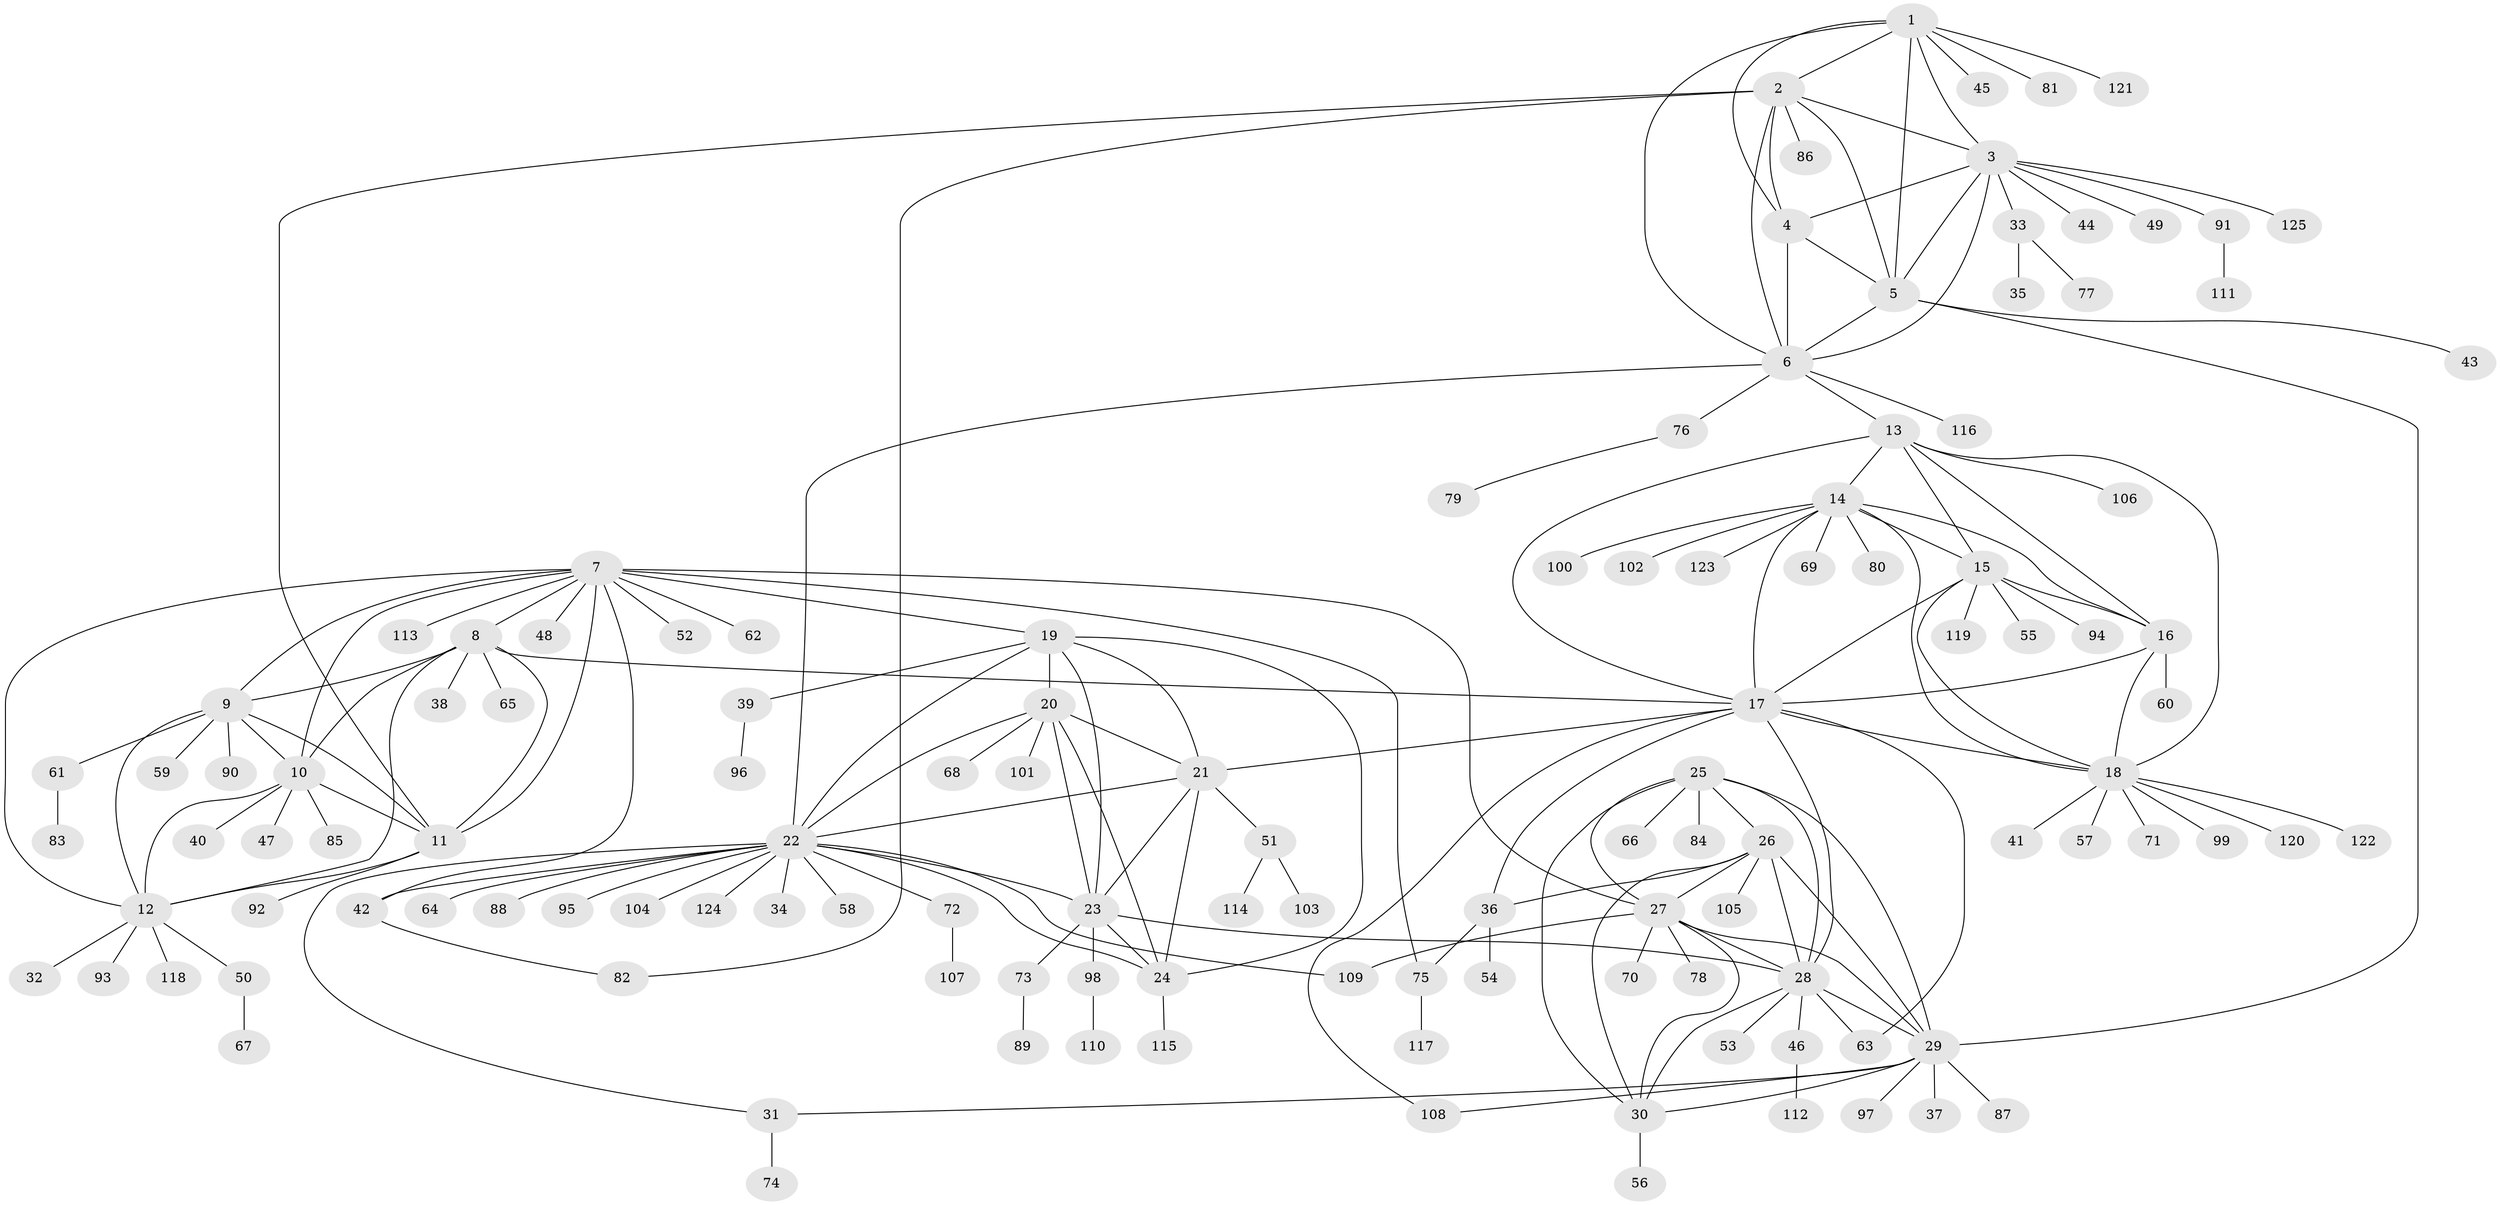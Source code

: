 // Generated by graph-tools (version 1.1) at 2025/11/02/27/25 16:11:30]
// undirected, 125 vertices, 188 edges
graph export_dot {
graph [start="1"]
  node [color=gray90,style=filled];
  1;
  2;
  3;
  4;
  5;
  6;
  7;
  8;
  9;
  10;
  11;
  12;
  13;
  14;
  15;
  16;
  17;
  18;
  19;
  20;
  21;
  22;
  23;
  24;
  25;
  26;
  27;
  28;
  29;
  30;
  31;
  32;
  33;
  34;
  35;
  36;
  37;
  38;
  39;
  40;
  41;
  42;
  43;
  44;
  45;
  46;
  47;
  48;
  49;
  50;
  51;
  52;
  53;
  54;
  55;
  56;
  57;
  58;
  59;
  60;
  61;
  62;
  63;
  64;
  65;
  66;
  67;
  68;
  69;
  70;
  71;
  72;
  73;
  74;
  75;
  76;
  77;
  78;
  79;
  80;
  81;
  82;
  83;
  84;
  85;
  86;
  87;
  88;
  89;
  90;
  91;
  92;
  93;
  94;
  95;
  96;
  97;
  98;
  99;
  100;
  101;
  102;
  103;
  104;
  105;
  106;
  107;
  108;
  109;
  110;
  111;
  112;
  113;
  114;
  115;
  116;
  117;
  118;
  119;
  120;
  121;
  122;
  123;
  124;
  125;
  1 -- 2;
  1 -- 3;
  1 -- 4;
  1 -- 5;
  1 -- 6;
  1 -- 45;
  1 -- 81;
  1 -- 121;
  2 -- 3;
  2 -- 4;
  2 -- 5;
  2 -- 6;
  2 -- 11;
  2 -- 82;
  2 -- 86;
  3 -- 4;
  3 -- 5;
  3 -- 6;
  3 -- 33;
  3 -- 44;
  3 -- 49;
  3 -- 91;
  3 -- 125;
  4 -- 5;
  4 -- 6;
  5 -- 6;
  5 -- 29;
  5 -- 43;
  6 -- 13;
  6 -- 22;
  6 -- 76;
  6 -- 116;
  7 -- 8;
  7 -- 9;
  7 -- 10;
  7 -- 11;
  7 -- 12;
  7 -- 19;
  7 -- 27;
  7 -- 42;
  7 -- 48;
  7 -- 52;
  7 -- 62;
  7 -- 75;
  7 -- 113;
  8 -- 9;
  8 -- 10;
  8 -- 11;
  8 -- 12;
  8 -- 17;
  8 -- 38;
  8 -- 65;
  9 -- 10;
  9 -- 11;
  9 -- 12;
  9 -- 59;
  9 -- 61;
  9 -- 90;
  10 -- 11;
  10 -- 12;
  10 -- 40;
  10 -- 47;
  10 -- 85;
  11 -- 12;
  11 -- 92;
  12 -- 32;
  12 -- 50;
  12 -- 93;
  12 -- 118;
  13 -- 14;
  13 -- 15;
  13 -- 16;
  13 -- 17;
  13 -- 18;
  13 -- 106;
  14 -- 15;
  14 -- 16;
  14 -- 17;
  14 -- 18;
  14 -- 69;
  14 -- 80;
  14 -- 100;
  14 -- 102;
  14 -- 123;
  15 -- 16;
  15 -- 17;
  15 -- 18;
  15 -- 55;
  15 -- 94;
  15 -- 119;
  16 -- 17;
  16 -- 18;
  16 -- 60;
  17 -- 18;
  17 -- 21;
  17 -- 28;
  17 -- 36;
  17 -- 63;
  17 -- 108;
  18 -- 41;
  18 -- 57;
  18 -- 71;
  18 -- 99;
  18 -- 120;
  18 -- 122;
  19 -- 20;
  19 -- 21;
  19 -- 22;
  19 -- 23;
  19 -- 24;
  19 -- 39;
  20 -- 21;
  20 -- 22;
  20 -- 23;
  20 -- 24;
  20 -- 68;
  20 -- 101;
  21 -- 22;
  21 -- 23;
  21 -- 24;
  21 -- 51;
  22 -- 23;
  22 -- 24;
  22 -- 31;
  22 -- 34;
  22 -- 42;
  22 -- 58;
  22 -- 64;
  22 -- 72;
  22 -- 88;
  22 -- 95;
  22 -- 104;
  22 -- 109;
  22 -- 124;
  23 -- 24;
  23 -- 28;
  23 -- 73;
  23 -- 98;
  24 -- 115;
  25 -- 26;
  25 -- 27;
  25 -- 28;
  25 -- 29;
  25 -- 30;
  25 -- 66;
  25 -- 84;
  26 -- 27;
  26 -- 28;
  26 -- 29;
  26 -- 30;
  26 -- 36;
  26 -- 105;
  27 -- 28;
  27 -- 29;
  27 -- 30;
  27 -- 70;
  27 -- 78;
  27 -- 109;
  28 -- 29;
  28 -- 30;
  28 -- 46;
  28 -- 53;
  28 -- 63;
  29 -- 30;
  29 -- 31;
  29 -- 37;
  29 -- 87;
  29 -- 97;
  29 -- 108;
  30 -- 56;
  31 -- 74;
  33 -- 35;
  33 -- 77;
  36 -- 54;
  36 -- 75;
  39 -- 96;
  42 -- 82;
  46 -- 112;
  50 -- 67;
  51 -- 103;
  51 -- 114;
  61 -- 83;
  72 -- 107;
  73 -- 89;
  75 -- 117;
  76 -- 79;
  91 -- 111;
  98 -- 110;
}
